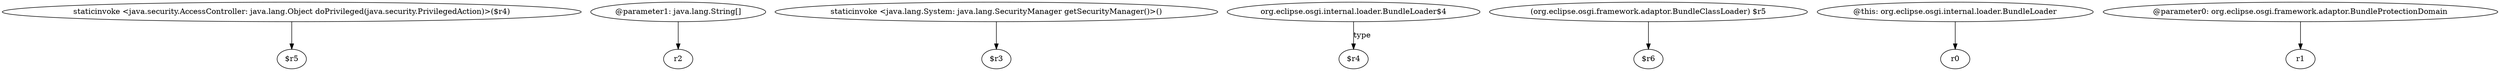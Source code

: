 digraph g {
0[label="staticinvoke <java.security.AccessController: java.lang.Object doPrivileged(java.security.PrivilegedAction)>($r4)"]
1[label="$r5"]
0->1[label=""]
2[label="@parameter1: java.lang.String[]"]
3[label="r2"]
2->3[label=""]
4[label="staticinvoke <java.lang.System: java.lang.SecurityManager getSecurityManager()>()"]
5[label="$r3"]
4->5[label=""]
6[label="org.eclipse.osgi.internal.loader.BundleLoader$4"]
7[label="$r4"]
6->7[label="type"]
8[label="(org.eclipse.osgi.framework.adaptor.BundleClassLoader) $r5"]
9[label="$r6"]
8->9[label=""]
10[label="@this: org.eclipse.osgi.internal.loader.BundleLoader"]
11[label="r0"]
10->11[label=""]
12[label="@parameter0: org.eclipse.osgi.framework.adaptor.BundleProtectionDomain"]
13[label="r1"]
12->13[label=""]
}